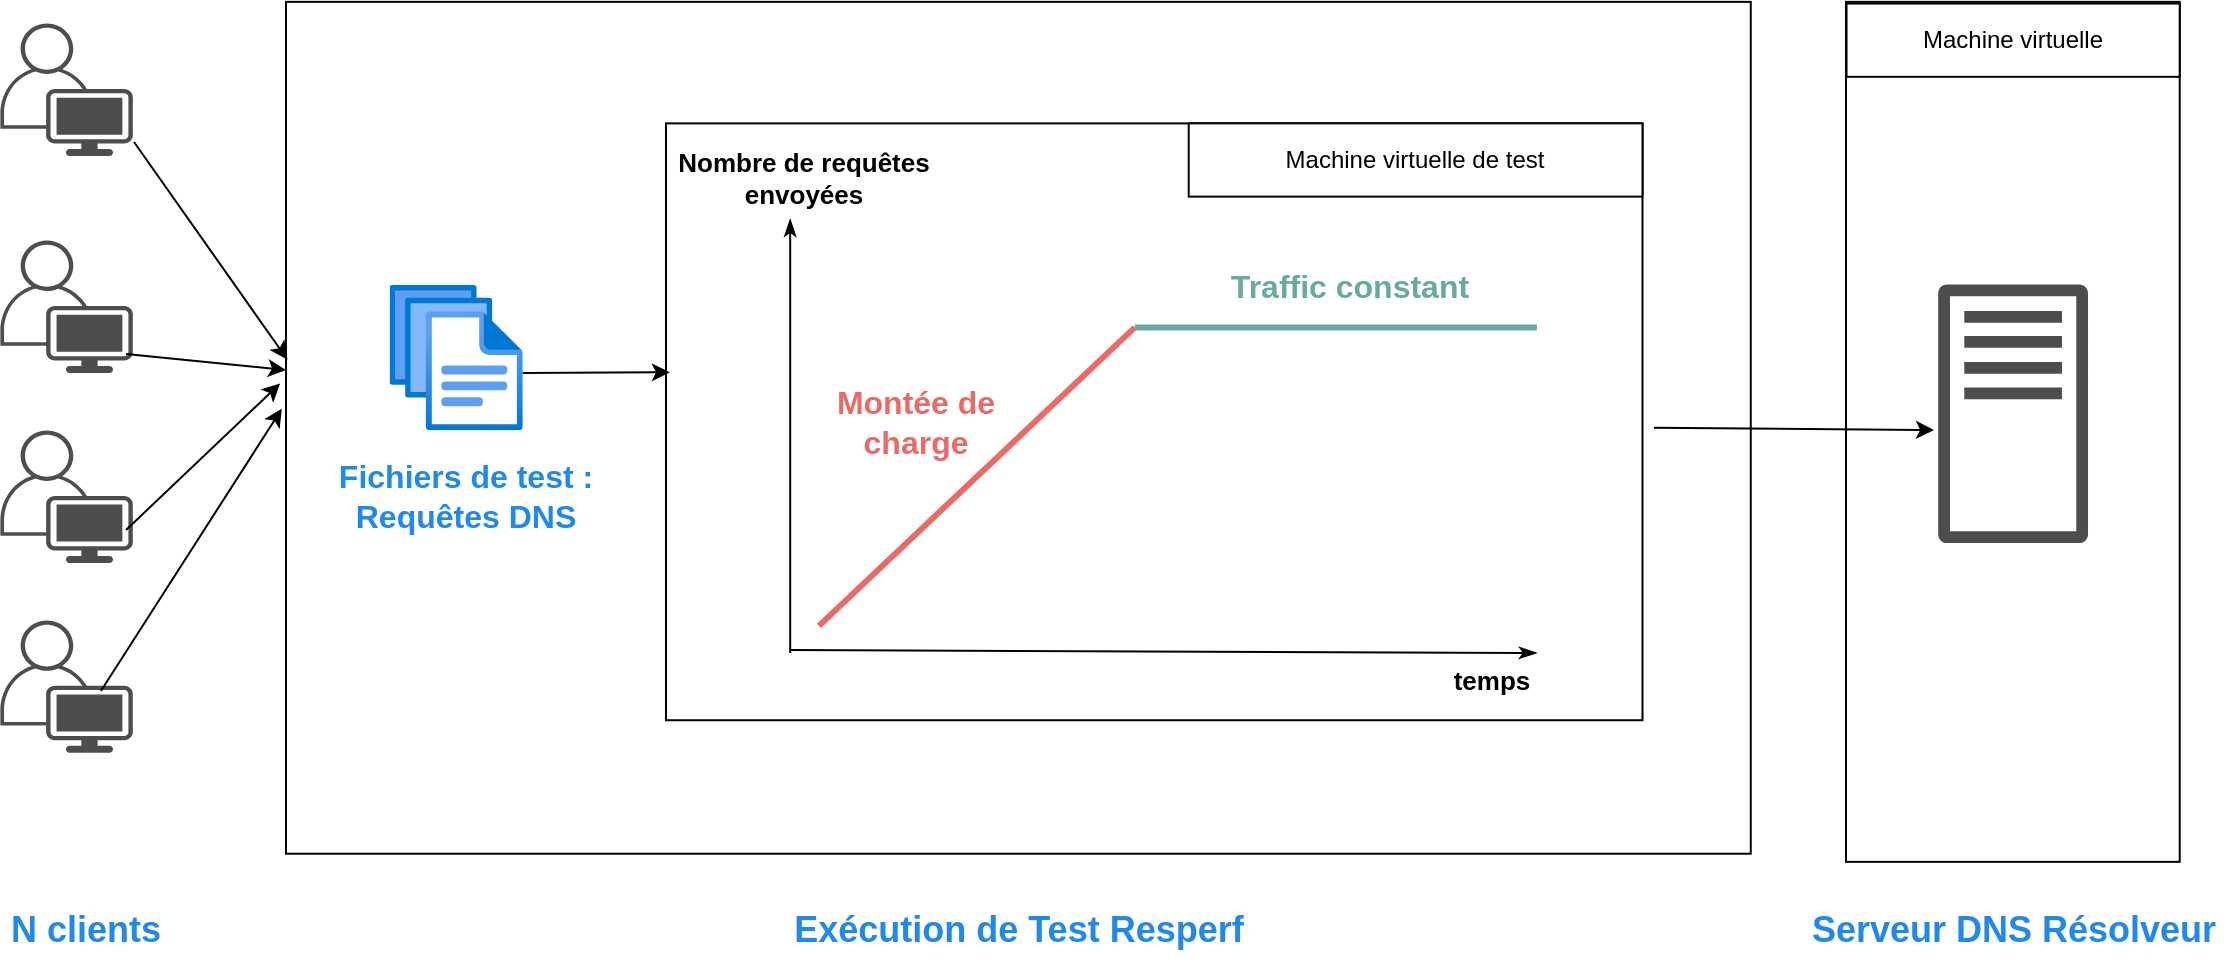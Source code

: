 <mxfile version="24.7.7">
  <diagram name="Page-1" id="nkgxWq8KC2TS1XpRbgZD">
    <mxGraphModel dx="2140" dy="663" grid="1" gridSize="10" guides="1" tooltips="1" connect="1" arrows="1" fold="1" page="1" pageScale="1" pageWidth="827" pageHeight="1169" math="0" shadow="0">
      <root>
        <mxCell id="0" />
        <mxCell id="1" parent="0" />
        <mxCell id="4t6RhmuTlDRvuCHiGpUS-20" value="" style="rounded=0;whiteSpace=wrap;html=1;fillColor=none;" vertex="1" parent="1">
          <mxGeometry x="110.001" y="225.93" width="732.376" height="425.931" as="geometry" />
        </mxCell>
        <mxCell id="4t6RhmuTlDRvuCHiGpUS-5" value="" style="rounded=0;whiteSpace=wrap;html=1;" vertex="1" parent="1">
          <mxGeometry x="299.997" y="286.694" width="488.251" height="298.423" as="geometry" />
        </mxCell>
        <mxCell id="4t6RhmuTlDRvuCHiGpUS-1" value="" style="points=[[0.35,0,0],[0.98,0.51,0],[1,0.71,0],[0.67,1,0],[0,0.795,0],[0,0.65,0]];verticalLabelPosition=bottom;sketch=0;html=1;verticalAlign=top;aspect=fixed;align=center;pointerEvents=1;shape=mxgraph.cisco19.user;fillColor=#4D4D4D;strokeColor=none;" vertex="1" parent="1">
          <mxGeometry x="-32.82" y="345.3" width="66.231" height="66.231" as="geometry" />
        </mxCell>
        <mxCell id="4t6RhmuTlDRvuCHiGpUS-2" value="" style="points=[[0.35,0,0],[0.98,0.51,0],[1,0.71,0],[0.67,1,0],[0,0.795,0],[0,0.65,0]];verticalLabelPosition=bottom;sketch=0;html=1;verticalAlign=top;aspect=fixed;align=center;pointerEvents=1;shape=mxgraph.cisco19.user;fillColor=#4D4D4D;strokeColor=none;" vertex="1" parent="1">
          <mxGeometry x="-32.82" y="440.252" width="66.231" height="66.231" as="geometry" />
        </mxCell>
        <mxCell id="4t6RhmuTlDRvuCHiGpUS-3" value="" style="points=[[0.35,0,0],[0.98,0.51,0],[1,0.71,0],[0.67,1,0],[0,0.795,0],[0,0.65,0]];verticalLabelPosition=bottom;sketch=0;html=1;verticalAlign=top;aspect=fixed;align=center;pointerEvents=1;shape=mxgraph.cisco19.user;fillColor=#4D4D4D;strokeColor=none;" vertex="1" parent="1">
          <mxGeometry x="-32.82" y="535.205" width="66.231" height="66.231" as="geometry" />
        </mxCell>
        <mxCell id="4t6RhmuTlDRvuCHiGpUS-4" value="" style="points=[[0.35,0,0],[0.98,0.51,0],[1,0.71,0],[0.67,1,0],[0,0.795,0],[0,0.65,0]];verticalLabelPosition=bottom;sketch=0;html=1;verticalAlign=top;aspect=fixed;align=center;pointerEvents=1;shape=mxgraph.cisco19.user;fillColor=#4D4D4D;strokeColor=none;" vertex="1" parent="1">
          <mxGeometry x="-32.82" y="236.782" width="66.231" height="66.231" as="geometry" />
        </mxCell>
        <mxCell id="4t6RhmuTlDRvuCHiGpUS-6" value="" style="endArrow=classicThin;html=1;rounded=0;endFill=1;" edge="1" parent="1">
          <mxGeometry width="50" height="50" relative="1" as="geometry">
            <mxPoint x="362.089" y="551.483" as="sourcePoint" />
            <mxPoint x="362.089" y="334.448" as="targetPoint" />
          </mxGeometry>
        </mxCell>
        <mxCell id="4t6RhmuTlDRvuCHiGpUS-7" value="" style="endArrow=classicThin;html=1;rounded=0;endFill=1;" edge="1" parent="1">
          <mxGeometry width="50" height="50" relative="1" as="geometry">
            <mxPoint x="362.089" y="550.058" as="sourcePoint" />
            <mxPoint x="735.457" y="551.483" as="targetPoint" />
          </mxGeometry>
        </mxCell>
        <mxCell id="4t6RhmuTlDRvuCHiGpUS-8" value="" style="image;aspect=fixed;html=1;points=[];align=center;fontSize=12;image=img/lib/azure2/general/Files.svg;" vertex="1" parent="1">
          <mxGeometry x="161.79" y="367.41" width="66.6" height="72.84" as="geometry" />
        </mxCell>
        <mxCell id="4t6RhmuTlDRvuCHiGpUS-9" value="" style="endArrow=none;html=1;rounded=0;strokeColor=#EA6B66;strokeWidth=3;" edge="1" parent="1">
          <mxGeometry width="50" height="50" relative="1" as="geometry">
            <mxPoint x="376.449" y="537.918" as="sourcePoint" />
            <mxPoint x="534.413" y="388.707" as="targetPoint" />
          </mxGeometry>
        </mxCell>
        <mxCell id="4t6RhmuTlDRvuCHiGpUS-10" value="" style="endArrow=none;html=1;rounded=0;strokeColor=#67AB9F;strokeWidth=3;" edge="1" parent="1">
          <mxGeometry width="50" height="50" relative="1" as="geometry">
            <mxPoint x="534.413" y="388.707" as="sourcePoint" />
            <mxPoint x="735.457" y="388.707" as="targetPoint" />
          </mxGeometry>
        </mxCell>
        <mxCell id="4t6RhmuTlDRvuCHiGpUS-11" value="&lt;font style=&quot;font-size: 13px;&quot;&gt;&lt;b&gt;temps&lt;/b&gt;&lt;/font&gt;" style="text;html=1;align=center;verticalAlign=middle;whiteSpace=wrap;rounded=0;" vertex="1" parent="1">
          <mxGeometry x="669.995" y="544.423" width="86.162" height="40.694" as="geometry" />
        </mxCell>
        <mxCell id="4t6RhmuTlDRvuCHiGpUS-12" value="&lt;font style=&quot;font-size: 13px;&quot;&gt;&lt;b&gt;Nombre de requêtes envoyées&lt;/b&gt;&lt;/font&gt;" style="text;html=1;align=center;verticalAlign=middle;whiteSpace=wrap;rounded=0;" vertex="1" parent="1">
          <mxGeometry x="290.287" y="293.754" width="157.963" height="40.694" as="geometry" />
        </mxCell>
        <mxCell id="4t6RhmuTlDRvuCHiGpUS-13" value="" style="sketch=0;outlineConnect=0;fontColor=#232F3E;gradientColor=none;fillColor=#4D4D4D;strokeColor=none;dashed=0;verticalLabelPosition=bottom;verticalAlign=top;align=center;html=1;fontSize=12;fontStyle=0;aspect=fixed;pointerEvents=1;shape=mxgraph.aws4.traditional_server;" vertex="1" parent="1">
          <mxGeometry x="936.114" y="367.003" width="74.894" height="129.813" as="geometry" />
        </mxCell>
        <mxCell id="4t6RhmuTlDRvuCHiGpUS-14" value="&lt;font size=&quot;1&quot; color=&quot;#ea6b66&quot; style=&quot;&quot;&gt;&lt;b style=&quot;font-size: 16px;&quot;&gt;Montée de charge&lt;/b&gt;&lt;/font&gt;" style="text;html=1;align=center;verticalAlign=middle;whiteSpace=wrap;rounded=0;" vertex="1" parent="1">
          <mxGeometry x="382.193" y="415.836" width="86.162" height="40.694" as="geometry" />
        </mxCell>
        <mxCell id="4t6RhmuTlDRvuCHiGpUS-15" value="&lt;b&gt;&lt;font style=&quot;font-size: 16px;&quot; color=&quot;#67ab9f&quot;&gt;Traffic constant&lt;/font&gt;&lt;/b&gt;" style="text;html=1;align=center;verticalAlign=middle;whiteSpace=wrap;rounded=0;" vertex="1" parent="1">
          <mxGeometry x="563.133" y="348.013" width="157.963" height="40.694" as="geometry" />
        </mxCell>
        <mxCell id="4t6RhmuTlDRvuCHiGpUS-16" value="&lt;font size=&quot;1&quot; style=&quot;&quot; color=&quot;#2089eb&quot;&gt;&lt;b style=&quot;font-size: 18px;&quot;&gt;N clients&lt;/b&gt;&lt;/font&gt;" style="text;html=1;align=center;verticalAlign=middle;whiteSpace=wrap;rounded=0;" vertex="1" parent="1">
          <mxGeometry x="-32.82" y="669.997" width="86.162" height="40.694" as="geometry" />
        </mxCell>
        <mxCell id="4t6RhmuTlDRvuCHiGpUS-17" value="&lt;font color=&quot;#2089eb&quot; style=&quot;font-size: 16px;&quot;&gt;&lt;b&gt;Fichiers de test : Requêtes DNS&lt;/b&gt;&lt;/font&gt;" style="text;html=1;align=center;verticalAlign=middle;whiteSpace=wrap;rounded=0;" vertex="1" parent="1">
          <mxGeometry x="130" y="456.13" width="140.18" height="33.87" as="geometry" />
        </mxCell>
        <mxCell id="4t6RhmuTlDRvuCHiGpUS-18" value="&lt;font size=&quot;1&quot; color=&quot;#2089eb&quot; style=&quot;&quot;&gt;&lt;b style=&quot;font-size: 18px;&quot;&gt;Exécution de Test Resperf&lt;/b&gt;&lt;/font&gt;" style="text;html=1;align=center;verticalAlign=middle;whiteSpace=wrap;rounded=0;" vertex="1" parent="1">
          <mxGeometry x="332.583" y="669.997" width="287.206" height="40.694" as="geometry" />
        </mxCell>
        <mxCell id="4t6RhmuTlDRvuCHiGpUS-19" value="&lt;font size=&quot;1&quot; color=&quot;#2089eb&quot; style=&quot;&quot;&gt;&lt;b style=&quot;font-size: 18px;&quot;&gt;Serveur DNS Résolveur&lt;/b&gt;&lt;/font&gt;" style="text;html=1;align=center;verticalAlign=middle;whiteSpace=wrap;rounded=0;" vertex="1" parent="1">
          <mxGeometry x="863.56" y="670" width="220" height="40.69" as="geometry" />
        </mxCell>
        <mxCell id="4t6RhmuTlDRvuCHiGpUS-21" value="Machine virtuelle de test" style="rounded=0;whiteSpace=wrap;html=1;" vertex="1" parent="1">
          <mxGeometry x="561.354" y="286.69" width="226.893" height="36.625" as="geometry" />
        </mxCell>
        <mxCell id="4t6RhmuTlDRvuCHiGpUS-23" value="" style="rounded=0;whiteSpace=wrap;html=1;fillColor=none;" vertex="1" parent="1">
          <mxGeometry x="890" y="225.93" width="166.85" height="430" as="geometry" />
        </mxCell>
        <mxCell id="4t6RhmuTlDRvuCHiGpUS-24" value="Machine virtuelle" style="rounded=0;whiteSpace=wrap;html=1;" vertex="1" parent="1">
          <mxGeometry x="890.27" y="226.78" width="166.58" height="36.625" as="geometry" />
        </mxCell>
        <mxCell id="4t6RhmuTlDRvuCHiGpUS-28" value="" style="endArrow=classic;html=1;rounded=0;entryX=0.001;entryY=0.42;entryDx=0;entryDy=0;entryPerimeter=0;exitX=1.009;exitY=0.894;exitDx=0;exitDy=0;exitPerimeter=0;" edge="1" parent="1" source="4t6RhmuTlDRvuCHiGpUS-4" target="4t6RhmuTlDRvuCHiGpUS-20">
          <mxGeometry width="50" height="50" relative="1" as="geometry">
            <mxPoint x="14.569" y="267.981" as="sourcePoint" />
            <mxPoint x="86.371" y="200.158" as="targetPoint" />
          </mxGeometry>
        </mxCell>
        <mxCell id="4t6RhmuTlDRvuCHiGpUS-29" value="" style="endArrow=classic;html=1;rounded=0;" edge="1" parent="1">
          <mxGeometry width="50" height="50" relative="1" as="geometry">
            <mxPoint x="30" y="402" as="sourcePoint" />
            <mxPoint x="110" y="410" as="targetPoint" />
          </mxGeometry>
        </mxCell>
        <mxCell id="4t6RhmuTlDRvuCHiGpUS-30" value="" style="endArrow=classic;html=1;rounded=0;entryX=-0.004;entryY=0.448;entryDx=0;entryDy=0;entryPerimeter=0;" edge="1" parent="1" target="4t6RhmuTlDRvuCHiGpUS-20">
          <mxGeometry width="50" height="50" relative="1" as="geometry">
            <mxPoint x="30" y="490" as="sourcePoint" />
            <mxPoint x="115.091" y="514.18" as="targetPoint" />
          </mxGeometry>
        </mxCell>
        <mxCell id="4t6RhmuTlDRvuCHiGpUS-31" value="" style="endArrow=classic;html=1;rounded=0;" edge="1" parent="1">
          <mxGeometry width="50" height="50" relative="1" as="geometry">
            <mxPoint x="17.441" y="570.473" as="sourcePoint" />
            <mxPoint x="107.911" y="429.401" as="targetPoint" />
          </mxGeometry>
        </mxCell>
        <mxCell id="4t6RhmuTlDRvuCHiGpUS-35" value="" style="endArrow=classic;html=1;rounded=0;entryX=0.004;entryY=0.417;entryDx=0;entryDy=0;entryPerimeter=0;strokeWidth=1;strokeColor=#000000;" edge="1" parent="1" target="4t6RhmuTlDRvuCHiGpUS-5">
          <mxGeometry width="50" height="50" relative="1" as="geometry">
            <mxPoint x="228.389" y="411.531" as="sourcePoint" />
            <mxPoint x="327.82" y="564.55" as="targetPoint" />
          </mxGeometry>
        </mxCell>
        <mxCell id="4t6RhmuTlDRvuCHiGpUS-36" value="" style="endArrow=classic;html=1;rounded=0;strokeColor=#000000;strokeWidth=1;" edge="1" parent="1">
          <mxGeometry width="50" height="50" relative="1" as="geometry">
            <mxPoint x="793.949" y="438.871" as="sourcePoint" />
            <mxPoint x="934" y="440" as="targetPoint" />
          </mxGeometry>
        </mxCell>
      </root>
    </mxGraphModel>
  </diagram>
</mxfile>
